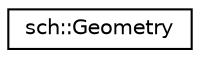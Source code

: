 digraph "Graphical Class Hierarchy"
{
  edge [fontname="Helvetica",fontsize="10",labelfontname="Helvetica",labelfontsize="10"];
  node [fontname="Helvetica",fontsize="10",shape=record];
  rankdir="LR";
  Node0 [label="sch::Geometry",height=0.2,width=0.4,color="black", fillcolor="white", style="filled",URL="$structsch_1_1Geometry.html"];
}
